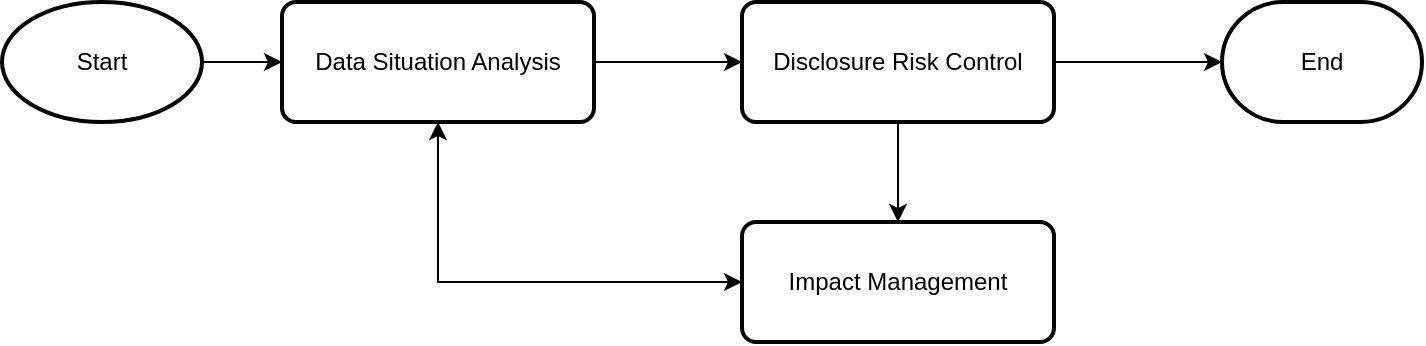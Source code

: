 <mxfile version="26.1.1">
  <diagram id="C5RBs43oDa-KdzZeNtuy" name="Page-1">
    <mxGraphModel dx="666" dy="1635" grid="1" gridSize="10" guides="1" tooltips="1" connect="1" arrows="1" fold="1" page="1" pageScale="1" pageWidth="827" pageHeight="1169" math="0" shadow="0">
      <root>
        <mxCell id="WIyWlLk6GJQsqaUBKTNV-0" />
        <mxCell id="WIyWlLk6GJQsqaUBKTNV-1" parent="WIyWlLk6GJQsqaUBKTNV-0" />
        <mxCell id="vWHWIzjzI2Sjzs2mLQCH-4" style="edgeStyle=orthogonalEdgeStyle;rounded=0;orthogonalLoop=1;jettySize=auto;html=1;" edge="1" parent="WIyWlLk6GJQsqaUBKTNV-1" source="vWHWIzjzI2Sjzs2mLQCH-0" target="vWHWIzjzI2Sjzs2mLQCH-1">
          <mxGeometry relative="1" as="geometry" />
        </mxCell>
        <mxCell id="vWHWIzjzI2Sjzs2mLQCH-0" value="Start" style="strokeWidth=2;html=1;shape=mxgraph.flowchart.start_1;whiteSpace=wrap;" vertex="1" parent="WIyWlLk6GJQsqaUBKTNV-1">
          <mxGeometry x="60" y="-20" width="100" height="60" as="geometry" />
        </mxCell>
        <mxCell id="vWHWIzjzI2Sjzs2mLQCH-5" style="edgeStyle=orthogonalEdgeStyle;rounded=0;orthogonalLoop=1;jettySize=auto;html=1;exitX=1;exitY=0.5;exitDx=0;exitDy=0;" edge="1" parent="WIyWlLk6GJQsqaUBKTNV-1" source="vWHWIzjzI2Sjzs2mLQCH-1" target="vWHWIzjzI2Sjzs2mLQCH-2">
          <mxGeometry relative="1" as="geometry" />
        </mxCell>
        <mxCell id="vWHWIzjzI2Sjzs2mLQCH-1" value="Data Situation Analysis" style="rounded=1;whiteSpace=wrap;html=1;absoluteArcSize=1;arcSize=14;strokeWidth=2;" vertex="1" parent="WIyWlLk6GJQsqaUBKTNV-1">
          <mxGeometry x="200" y="-20" width="156" height="60" as="geometry" />
        </mxCell>
        <mxCell id="vWHWIzjzI2Sjzs2mLQCH-8" style="edgeStyle=orthogonalEdgeStyle;rounded=0;orthogonalLoop=1;jettySize=auto;html=1;" edge="1" parent="WIyWlLk6GJQsqaUBKTNV-1" source="vWHWIzjzI2Sjzs2mLQCH-2" target="vWHWIzjzI2Sjzs2mLQCH-3">
          <mxGeometry relative="1" as="geometry" />
        </mxCell>
        <mxCell id="vWHWIzjzI2Sjzs2mLQCH-2" value="Disclosure Risk Control" style="rounded=1;whiteSpace=wrap;html=1;absoluteArcSize=1;arcSize=14;strokeWidth=2;" vertex="1" parent="WIyWlLk6GJQsqaUBKTNV-1">
          <mxGeometry x="430" y="-20" width="156" height="60" as="geometry" />
        </mxCell>
        <mxCell id="vWHWIzjzI2Sjzs2mLQCH-7" style="edgeStyle=orthogonalEdgeStyle;rounded=0;orthogonalLoop=1;jettySize=auto;html=1;entryX=0;entryY=0.5;entryDx=0;entryDy=0;exitX=0.5;exitY=1;exitDx=0;exitDy=0;endArrow=classic;endFill=1;startArrow=classic;startFill=1;" edge="1" parent="WIyWlLk6GJQsqaUBKTNV-1" source="vWHWIzjzI2Sjzs2mLQCH-1" target="vWHWIzjzI2Sjzs2mLQCH-3">
          <mxGeometry relative="1" as="geometry" />
        </mxCell>
        <mxCell id="vWHWIzjzI2Sjzs2mLQCH-3" value="Impact Management" style="rounded=1;whiteSpace=wrap;html=1;absoluteArcSize=1;arcSize=14;strokeWidth=2;" vertex="1" parent="WIyWlLk6GJQsqaUBKTNV-1">
          <mxGeometry x="430" y="90" width="156" height="60" as="geometry" />
        </mxCell>
        <mxCell id="vWHWIzjzI2Sjzs2mLQCH-9" value="End" style="strokeWidth=2;html=1;shape=mxgraph.flowchart.terminator;whiteSpace=wrap;" vertex="1" parent="WIyWlLk6GJQsqaUBKTNV-1">
          <mxGeometry x="670" y="-20" width="100" height="60" as="geometry" />
        </mxCell>
        <mxCell id="vWHWIzjzI2Sjzs2mLQCH-10" style="edgeStyle=orthogonalEdgeStyle;rounded=0;orthogonalLoop=1;jettySize=auto;html=1;entryX=0;entryY=0.5;entryDx=0;entryDy=0;entryPerimeter=0;" edge="1" parent="WIyWlLk6GJQsqaUBKTNV-1" source="vWHWIzjzI2Sjzs2mLQCH-2" target="vWHWIzjzI2Sjzs2mLQCH-9">
          <mxGeometry relative="1" as="geometry" />
        </mxCell>
      </root>
    </mxGraphModel>
  </diagram>
</mxfile>
